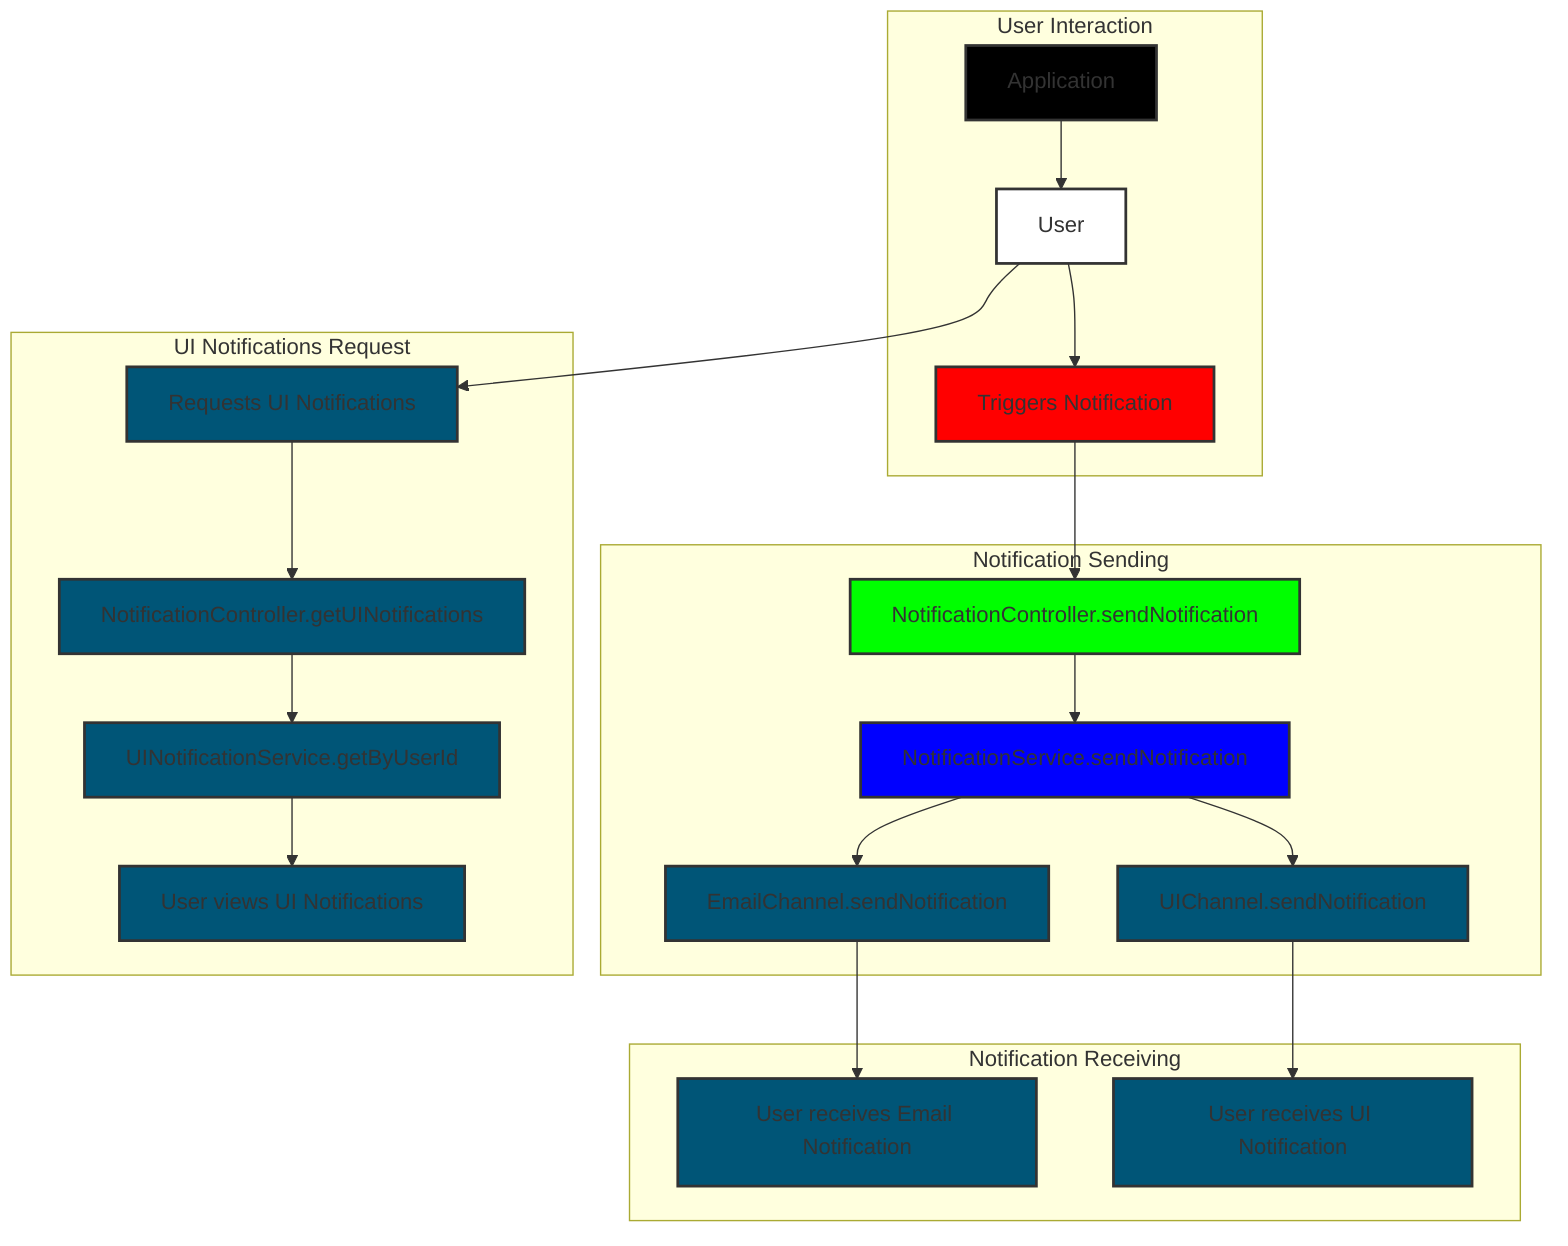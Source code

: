 graph TB
    style A fill:#000000,stroke:#333,stroke-width:2px
    style B fill:#ffffff,stroke:#333,stroke-width:2px
    style C fill:#ff0000,stroke:#333,stroke-width:2px
    style D fill:#00ff00,stroke:#333,stroke-width:2px
    style E fill:#0000ff,stroke:#333,stroke-width:2px
    style F fill:#005577,stroke:#333,stroke-width:2px
    style G fill:#005577,stroke:#333,stroke-width:2px
    style H fill:#005577,stroke:#333,stroke-width:2px
    style I fill:#005577,stroke:#333,stroke-width:2px
    style J fill:#005577,stroke:#333,stroke-width:2px
    style K fill:#005577,stroke:#333,stroke-width:2px
    style L fill:#005577,stroke:#333,stroke-width:2px
    style M fill:#005577,stroke:#333,stroke-width:2px
    A[Application]
    subgraph "User Interaction"
        B[User]
        A --> B
        C[Triggers Notification]
        B --> C
    end
    subgraph "Notification Sending"
        D[NotificationController.sendNotification]
        C --> D
        E[NotificationService.sendNotification]
        D --> E
        F[EmailChannel.sendNotification]
        G[UIChannel.sendNotification]
        E --> F
        E --> G
    end
    subgraph "Notification Receiving"
        H[User receives Email Notification]
        I[User receives UI Notification]
        F --> H
        G --> I
    end
    subgraph "UI Notifications Request"
        J[Requests UI Notifications]
        B --> J
        K[NotificationController.getUINotifications]
        J --> K
        L[UINotificationService.getByUserId]
        K --> L
        M[User views UI Notifications]
        L --> M
    end
